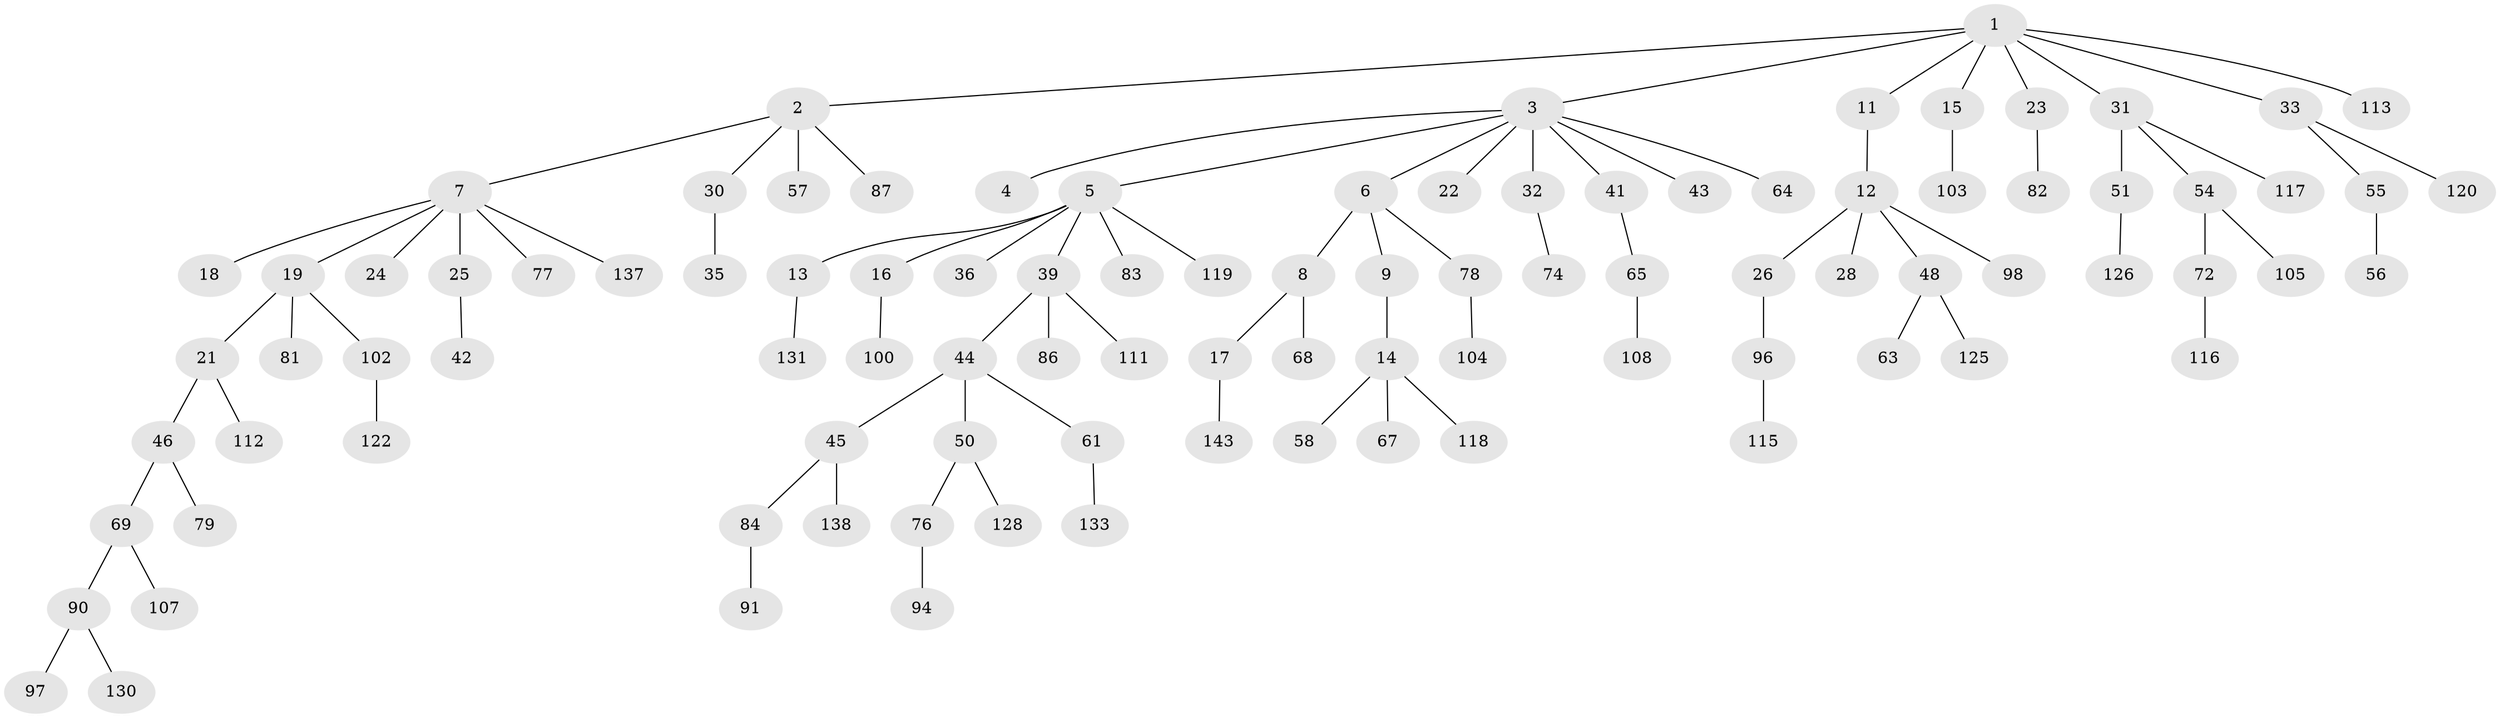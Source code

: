 // Generated by graph-tools (version 1.1) at 2025/24/03/03/25 07:24:05]
// undirected, 97 vertices, 96 edges
graph export_dot {
graph [start="1"]
  node [color=gray90,style=filled];
  1 [super="+60"];
  2 [super="+29"];
  3 [super="+52"];
  4 [super="+80"];
  5 [super="+37"];
  6 [super="+62"];
  7 [super="+10"];
  8 [super="+53"];
  9;
  11 [super="+47"];
  12 [super="+20"];
  13;
  14 [super="+34"];
  15 [super="+27"];
  16;
  17 [super="+71"];
  18;
  19 [super="+70"];
  21 [super="+38"];
  22 [super="+85"];
  23;
  24;
  25;
  26;
  28 [super="+88"];
  30 [super="+121"];
  31 [super="+92"];
  32 [super="+99"];
  33 [super="+40"];
  35;
  36;
  39 [super="+59"];
  41;
  42 [super="+136"];
  43;
  44 [super="+106"];
  45;
  46;
  48 [super="+49"];
  50 [super="+73"];
  51;
  54 [super="+66"];
  55;
  56;
  57;
  58;
  61;
  63;
  64;
  65 [super="+144"];
  67 [super="+114"];
  68 [super="+95"];
  69 [super="+75"];
  72 [super="+89"];
  74 [super="+93"];
  76 [super="+123"];
  77;
  78;
  79;
  81;
  82;
  83 [super="+127"];
  84 [super="+129"];
  86 [super="+132"];
  87 [super="+101"];
  90;
  91;
  94 [super="+140"];
  96 [super="+109"];
  97 [super="+134"];
  98;
  100 [super="+110"];
  102 [super="+142"];
  103;
  104 [super="+124"];
  105;
  107;
  108 [super="+141"];
  111;
  112;
  113;
  115 [super="+135"];
  116;
  117;
  118;
  119;
  120;
  122;
  125;
  126;
  128 [super="+139"];
  130;
  131;
  133;
  137;
  138;
  143;
  1 -- 2;
  1 -- 3;
  1 -- 11;
  1 -- 15;
  1 -- 23;
  1 -- 31;
  1 -- 33;
  1 -- 113;
  2 -- 7;
  2 -- 30;
  2 -- 57;
  2 -- 87;
  3 -- 4;
  3 -- 5;
  3 -- 6;
  3 -- 22;
  3 -- 32;
  3 -- 41;
  3 -- 43;
  3 -- 64;
  5 -- 13;
  5 -- 16;
  5 -- 36;
  5 -- 83;
  5 -- 119;
  5 -- 39;
  6 -- 8;
  6 -- 9;
  6 -- 78;
  7 -- 18;
  7 -- 19;
  7 -- 24;
  7 -- 137;
  7 -- 77;
  7 -- 25;
  8 -- 17;
  8 -- 68;
  9 -- 14;
  11 -- 12;
  12 -- 26;
  12 -- 48;
  12 -- 98;
  12 -- 28;
  13 -- 131;
  14 -- 67;
  14 -- 58;
  14 -- 118;
  15 -- 103;
  16 -- 100;
  17 -- 143;
  19 -- 21;
  19 -- 102;
  19 -- 81;
  21 -- 112;
  21 -- 46;
  23 -- 82;
  25 -- 42;
  26 -- 96;
  30 -- 35;
  31 -- 51;
  31 -- 54;
  31 -- 117;
  32 -- 74;
  33 -- 55;
  33 -- 120;
  39 -- 44;
  39 -- 86;
  39 -- 111;
  41 -- 65;
  44 -- 45;
  44 -- 50;
  44 -- 61;
  45 -- 84;
  45 -- 138;
  46 -- 69;
  46 -- 79;
  48 -- 125;
  48 -- 63;
  50 -- 76;
  50 -- 128;
  51 -- 126;
  54 -- 105;
  54 -- 72;
  55 -- 56;
  61 -- 133;
  65 -- 108;
  69 -- 107;
  69 -- 90;
  72 -- 116;
  76 -- 94;
  78 -- 104;
  84 -- 91;
  90 -- 97;
  90 -- 130;
  96 -- 115;
  102 -- 122;
}
